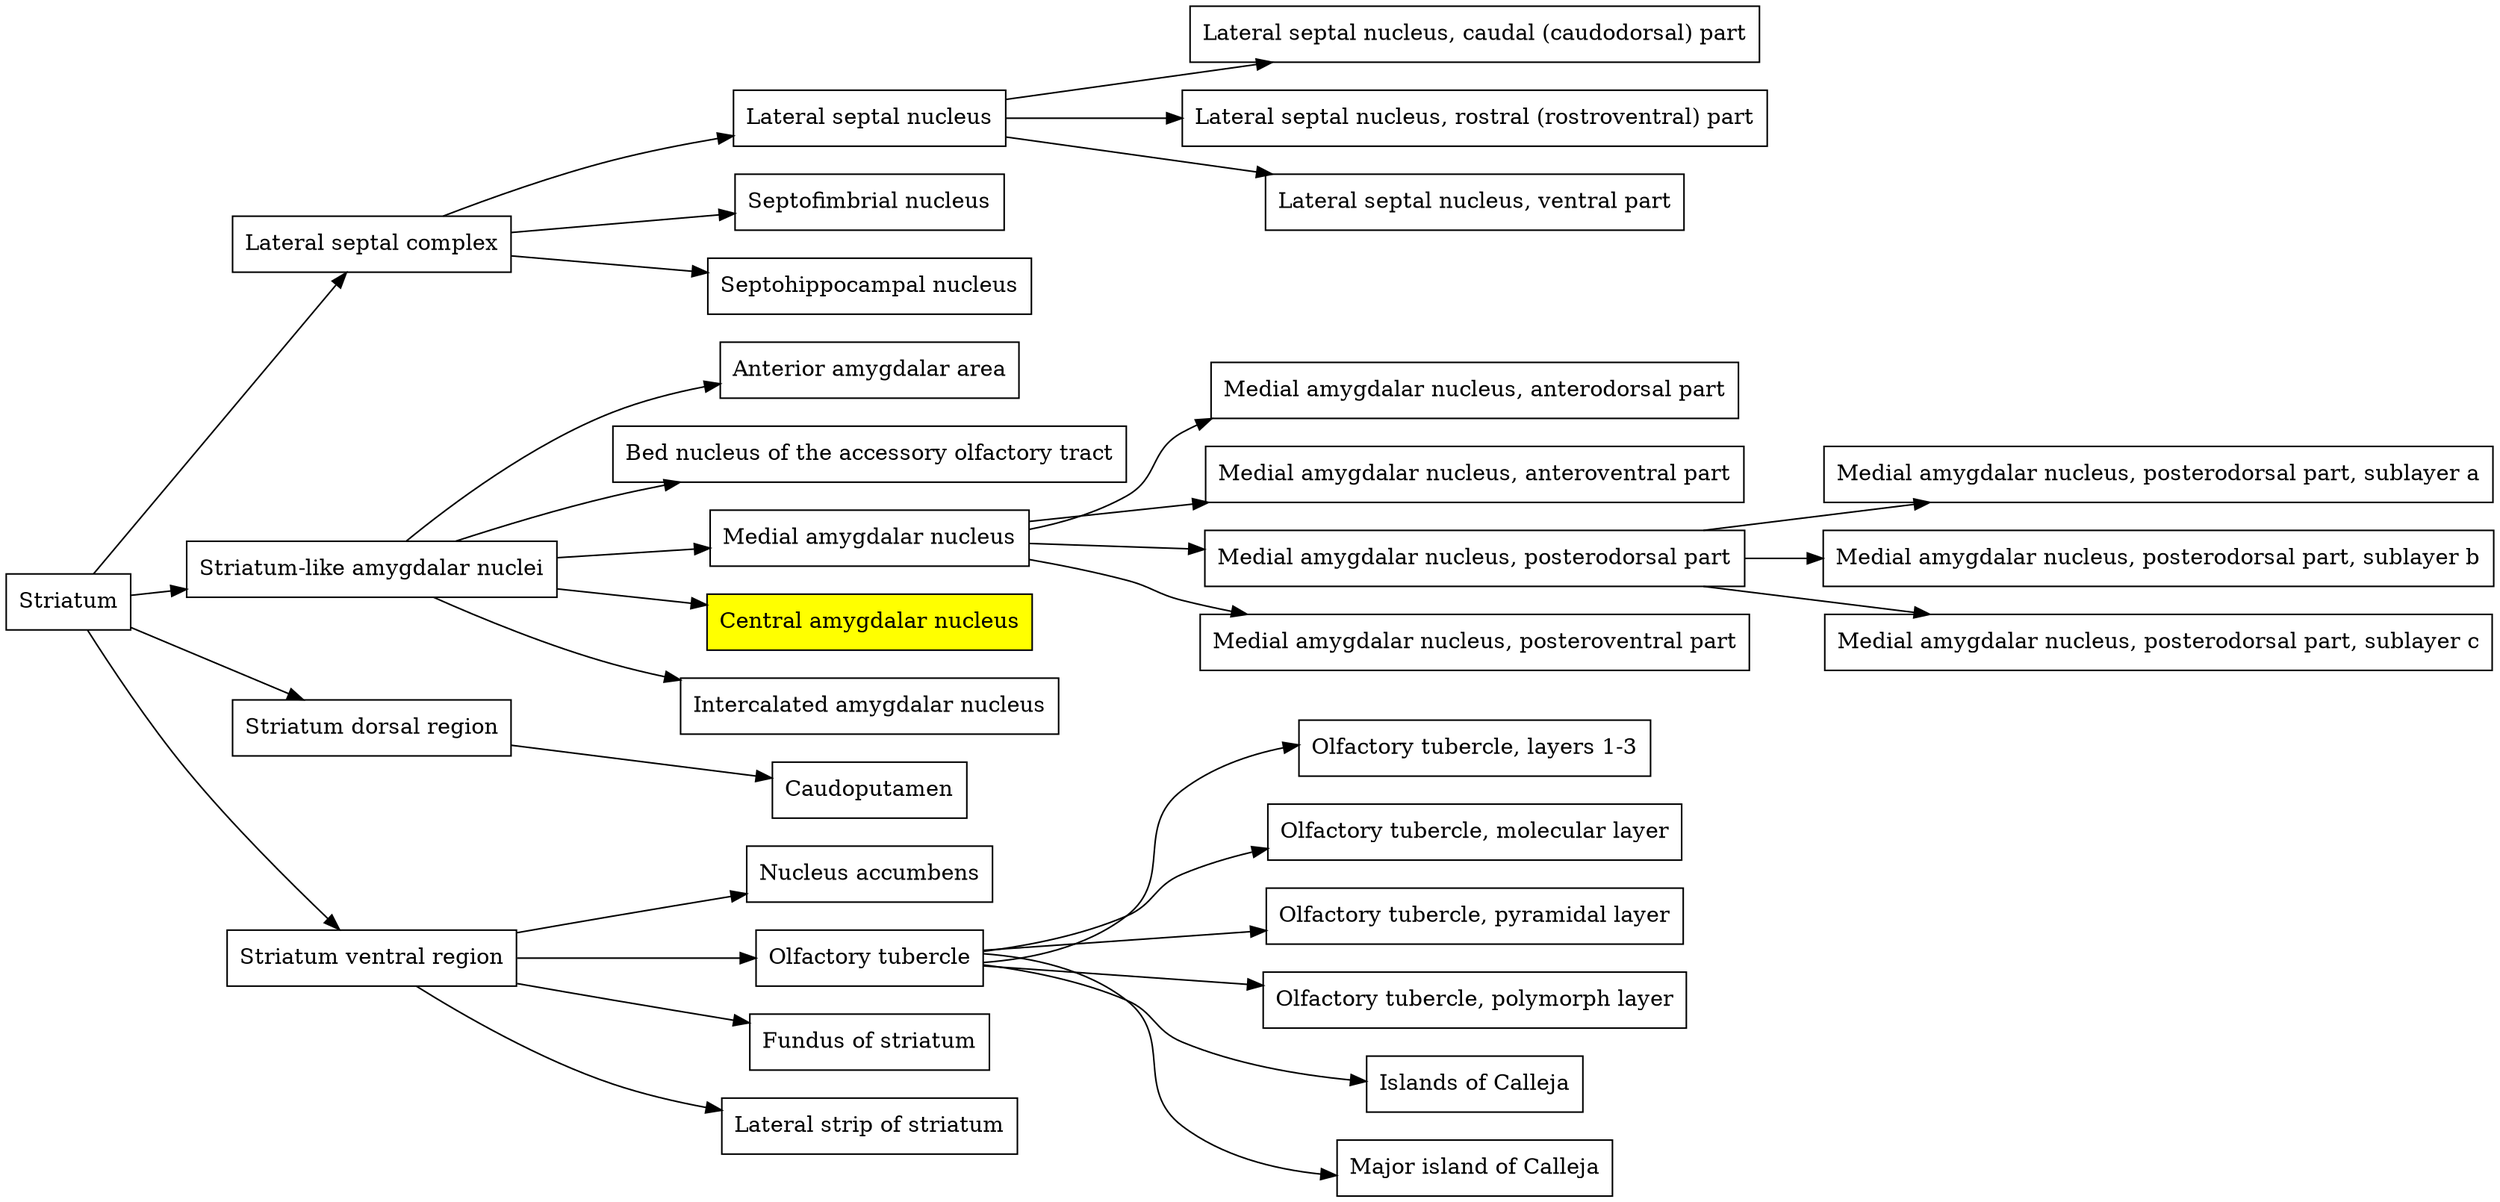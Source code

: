 digraph {
	node [shape=box]
	Striatum
	Striatum -> "Lateral septal complex"
	"Lateral septal complex"
	"Lateral septal complex" -> "Lateral septal nucleus"
	"Lateral septal nucleus"
	"Lateral septal nucleus" -> "Lateral septal nucleus, caudal (caudodorsal) part"
	"Lateral septal nucleus, caudal (caudodorsal) part"
	"Lateral septal nucleus" -> "Lateral septal nucleus, rostral (rostroventral) part"
	"Lateral septal nucleus, rostral (rostroventral) part"
	"Lateral septal nucleus" -> "Lateral septal nucleus, ventral part"
	"Lateral septal nucleus, ventral part"
	"Lateral septal complex" -> "Septofimbrial nucleus"
	"Septofimbrial nucleus"
	"Lateral septal complex" -> "Septohippocampal nucleus"
	"Septohippocampal nucleus"
	Striatum -> "Striatum-like amygdalar nuclei"
	"Striatum-like amygdalar nuclei"
	"Striatum-like amygdalar nuclei" -> "Anterior amygdalar area"
	"Anterior amygdalar area"
	"Striatum-like amygdalar nuclei" -> "Bed nucleus of the accessory olfactory tract"
	"Bed nucleus of the accessory olfactory tract"
	"Striatum-like amygdalar nuclei" -> "Medial amygdalar nucleus"
	"Medial amygdalar nucleus"
	"Medial amygdalar nucleus" -> "Medial amygdalar nucleus, anterodorsal part"
	"Medial amygdalar nucleus, anterodorsal part"
	"Medial amygdalar nucleus" -> "Medial amygdalar nucleus, anteroventral part"
	"Medial amygdalar nucleus, anteroventral part"
	"Medial amygdalar nucleus" -> "Medial amygdalar nucleus, posterodorsal part"
	"Medial amygdalar nucleus, posterodorsal part"
	"Medial amygdalar nucleus, posterodorsal part" -> "Medial amygdalar nucleus, posterodorsal part, sublayer a"
	"Medial amygdalar nucleus, posterodorsal part, sublayer a"
	"Medial amygdalar nucleus, posterodorsal part" -> "Medial amygdalar nucleus, posterodorsal part, sublayer b"
	"Medial amygdalar nucleus, posterodorsal part, sublayer b"
	"Medial amygdalar nucleus, posterodorsal part" -> "Medial amygdalar nucleus, posterodorsal part, sublayer c"
	"Medial amygdalar nucleus, posterodorsal part, sublayer c"
	"Medial amygdalar nucleus" -> "Medial amygdalar nucleus, posteroventral part"
	"Medial amygdalar nucleus, posteroventral part"
	"Striatum-like amygdalar nuclei" -> "Central amygdalar nucleus"
	"Central amygdalar nucleus"
	"Central amygdalar nucleus" [fillcolor=yellow style=filled]
	"Striatum-like amygdalar nuclei" -> "Intercalated amygdalar nucleus"
	"Intercalated amygdalar nucleus"
	Striatum -> "Striatum dorsal region"
	"Striatum dorsal region"
	"Striatum dorsal region" -> Caudoputamen
	Caudoputamen
	Striatum -> "Striatum ventral region"
	"Striatum ventral region"
	"Striatum ventral region" -> "Nucleus accumbens"
	"Nucleus accumbens"
	"Striatum ventral region" -> "Olfactory tubercle"
	"Olfactory tubercle"
	"Olfactory tubercle" -> "Olfactory tubercle, layers 1-3"
	"Olfactory tubercle, layers 1-3"
	"Olfactory tubercle" -> "Olfactory tubercle, molecular layer"
	"Olfactory tubercle, molecular layer"
	"Olfactory tubercle" -> "Olfactory tubercle, pyramidal layer"
	"Olfactory tubercle, pyramidal layer"
	"Olfactory tubercle" -> "Olfactory tubercle, polymorph layer"
	"Olfactory tubercle, polymorph layer"
	"Olfactory tubercle" -> "Islands of Calleja"
	"Islands of Calleja"
	"Olfactory tubercle" -> "Major island of Calleja"
	"Major island of Calleja"
	"Striatum ventral region" -> "Fundus of striatum"
	"Fundus of striatum"
	"Striatum ventral region" -> "Lateral strip of striatum"
	"Lateral strip of striatum"
	rankdir=LR
}
